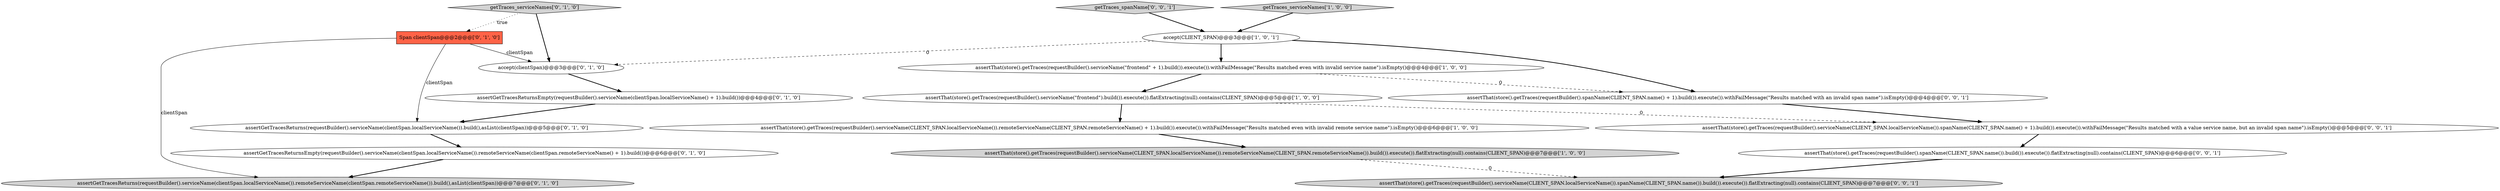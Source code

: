 digraph {
10 [style = filled, label = "getTraces_serviceNames['0', '1', '0']", fillcolor = lightgray, shape = diamond image = "AAA0AAABBB2BBB"];
2 [style = filled, label = "accept(CLIENT_SPAN)@@@3@@@['1', '0', '1']", fillcolor = white, shape = ellipse image = "AAA0AAABBB1BBB"];
13 [style = filled, label = "assertThat(store().getTraces(requestBuilder().serviceName(CLIENT_SPAN.localServiceName()).spanName(CLIENT_SPAN.name()).build()).execute()).flatExtracting(null).contains(CLIENT_SPAN)@@@7@@@['0', '0', '1']", fillcolor = lightgray, shape = ellipse image = "AAA0AAABBB3BBB"];
15 [style = filled, label = "assertThat(store().getTraces(requestBuilder().spanName(CLIENT_SPAN.name()).build()).execute()).flatExtracting(null).contains(CLIENT_SPAN)@@@6@@@['0', '0', '1']", fillcolor = white, shape = ellipse image = "AAA0AAABBB3BBB"];
17 [style = filled, label = "getTraces_spanName['0', '0', '1']", fillcolor = lightgray, shape = diamond image = "AAA0AAABBB3BBB"];
9 [style = filled, label = "assertGetTracesReturnsEmpty(requestBuilder().serviceName(clientSpan.localServiceName() + 1).build())@@@4@@@['0', '1', '0']", fillcolor = white, shape = ellipse image = "AAA0AAABBB2BBB"];
4 [style = filled, label = "getTraces_serviceNames['1', '0', '0']", fillcolor = lightgray, shape = diamond image = "AAA0AAABBB1BBB"];
1 [style = filled, label = "assertThat(store().getTraces(requestBuilder().serviceName(CLIENT_SPAN.localServiceName()).remoteServiceName(CLIENT_SPAN.remoteServiceName() + 1).build()).execute()).withFailMessage(\"Results matched even with invalid remote service name\").isEmpty()@@@6@@@['1', '0', '0']", fillcolor = white, shape = ellipse image = "AAA0AAABBB1BBB"];
3 [style = filled, label = "assertThat(store().getTraces(requestBuilder().serviceName(CLIENT_SPAN.localServiceName()).remoteServiceName(CLIENT_SPAN.remoteServiceName()).build()).execute()).flatExtracting(null).contains(CLIENT_SPAN)@@@7@@@['1', '0', '0']", fillcolor = lightgray, shape = ellipse image = "AAA0AAABBB1BBB"];
5 [style = filled, label = "assertThat(store().getTraces(requestBuilder().serviceName(\"frontend\").build()).execute()).flatExtracting(null).contains(CLIENT_SPAN)@@@5@@@['1', '0', '0']", fillcolor = white, shape = ellipse image = "AAA0AAABBB1BBB"];
14 [style = filled, label = "assertThat(store().getTraces(requestBuilder().serviceName(CLIENT_SPAN.localServiceName()).spanName(CLIENT_SPAN.name() + 1).build()).execute()).withFailMessage(\"Results matched with a value service name, but an invalid span name\").isEmpty()@@@5@@@['0', '0', '1']", fillcolor = white, shape = ellipse image = "AAA0AAABBB3BBB"];
0 [style = filled, label = "assertThat(store().getTraces(requestBuilder().serviceName(\"frontend\" + 1).build()).execute()).withFailMessage(\"Results matched even with invalid service name\").isEmpty()@@@4@@@['1', '0', '0']", fillcolor = white, shape = ellipse image = "AAA0AAABBB1BBB"];
12 [style = filled, label = "assertGetTracesReturns(requestBuilder().serviceName(clientSpan.localServiceName()).remoteServiceName(clientSpan.remoteServiceName()).build(),asList(clientSpan))@@@7@@@['0', '1', '0']", fillcolor = lightgray, shape = ellipse image = "AAA0AAABBB2BBB"];
16 [style = filled, label = "assertThat(store().getTraces(requestBuilder().spanName(CLIENT_SPAN.name() + 1).build()).execute()).withFailMessage(\"Results matched with an invalid span name\").isEmpty()@@@4@@@['0', '0', '1']", fillcolor = white, shape = ellipse image = "AAA0AAABBB3BBB"];
8 [style = filled, label = "Span clientSpan@@@2@@@['0', '1', '0']", fillcolor = tomato, shape = box image = "AAA1AAABBB2BBB"];
7 [style = filled, label = "assertGetTracesReturnsEmpty(requestBuilder().serviceName(clientSpan.localServiceName()).remoteServiceName(clientSpan.remoteServiceName() + 1).build())@@@6@@@['0', '1', '0']", fillcolor = white, shape = ellipse image = "AAA0AAABBB2BBB"];
11 [style = filled, label = "accept(clientSpan)@@@3@@@['0', '1', '0']", fillcolor = white, shape = ellipse image = "AAA1AAABBB2BBB"];
6 [style = filled, label = "assertGetTracesReturns(requestBuilder().serviceName(clientSpan.localServiceName()).build(),asList(clientSpan))@@@5@@@['0', '1', '0']", fillcolor = white, shape = ellipse image = "AAA0AAABBB2BBB"];
5->14 [style = dashed, label="0"];
5->1 [style = bold, label=""];
11->9 [style = bold, label=""];
10->11 [style = bold, label=""];
3->13 [style = dashed, label="0"];
4->2 [style = bold, label=""];
8->6 [style = solid, label="clientSpan"];
9->6 [style = bold, label=""];
0->16 [style = dashed, label="0"];
1->3 [style = bold, label=""];
7->12 [style = bold, label=""];
10->8 [style = dotted, label="true"];
16->14 [style = bold, label=""];
15->13 [style = bold, label=""];
2->16 [style = bold, label=""];
2->0 [style = bold, label=""];
2->11 [style = dashed, label="0"];
0->5 [style = bold, label=""];
6->7 [style = bold, label=""];
14->15 [style = bold, label=""];
8->11 [style = solid, label="clientSpan"];
17->2 [style = bold, label=""];
8->12 [style = solid, label="clientSpan"];
}
